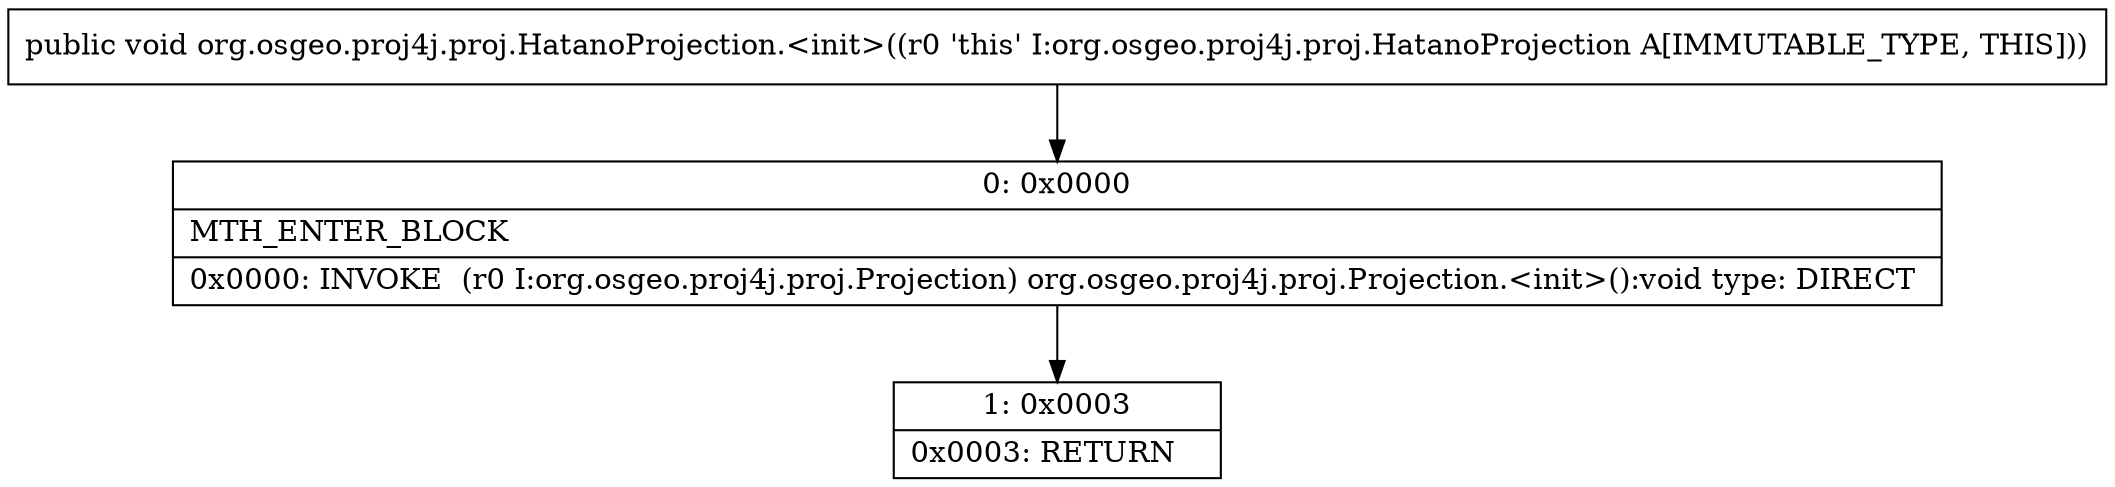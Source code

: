 digraph "CFG fororg.osgeo.proj4j.proj.HatanoProjection.\<init\>()V" {
Node_0 [shape=record,label="{0\:\ 0x0000|MTH_ENTER_BLOCK\l|0x0000: INVOKE  (r0 I:org.osgeo.proj4j.proj.Projection) org.osgeo.proj4j.proj.Projection.\<init\>():void type: DIRECT \l}"];
Node_1 [shape=record,label="{1\:\ 0x0003|0x0003: RETURN   \l}"];
MethodNode[shape=record,label="{public void org.osgeo.proj4j.proj.HatanoProjection.\<init\>((r0 'this' I:org.osgeo.proj4j.proj.HatanoProjection A[IMMUTABLE_TYPE, THIS])) }"];
MethodNode -> Node_0;
Node_0 -> Node_1;
}

